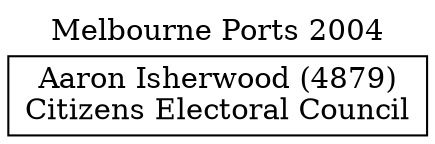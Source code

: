// House preference flow
digraph "Aaron Isherwood (4879)_Melbourne Ports_2004" {
	graph [label="Melbourne Ports 2004" labelloc=t mclimit=10]
	node [shape=box]
	"Aaron Isherwood (4879)" [label="Aaron Isherwood (4879)
Citizens Electoral Council"]
}
